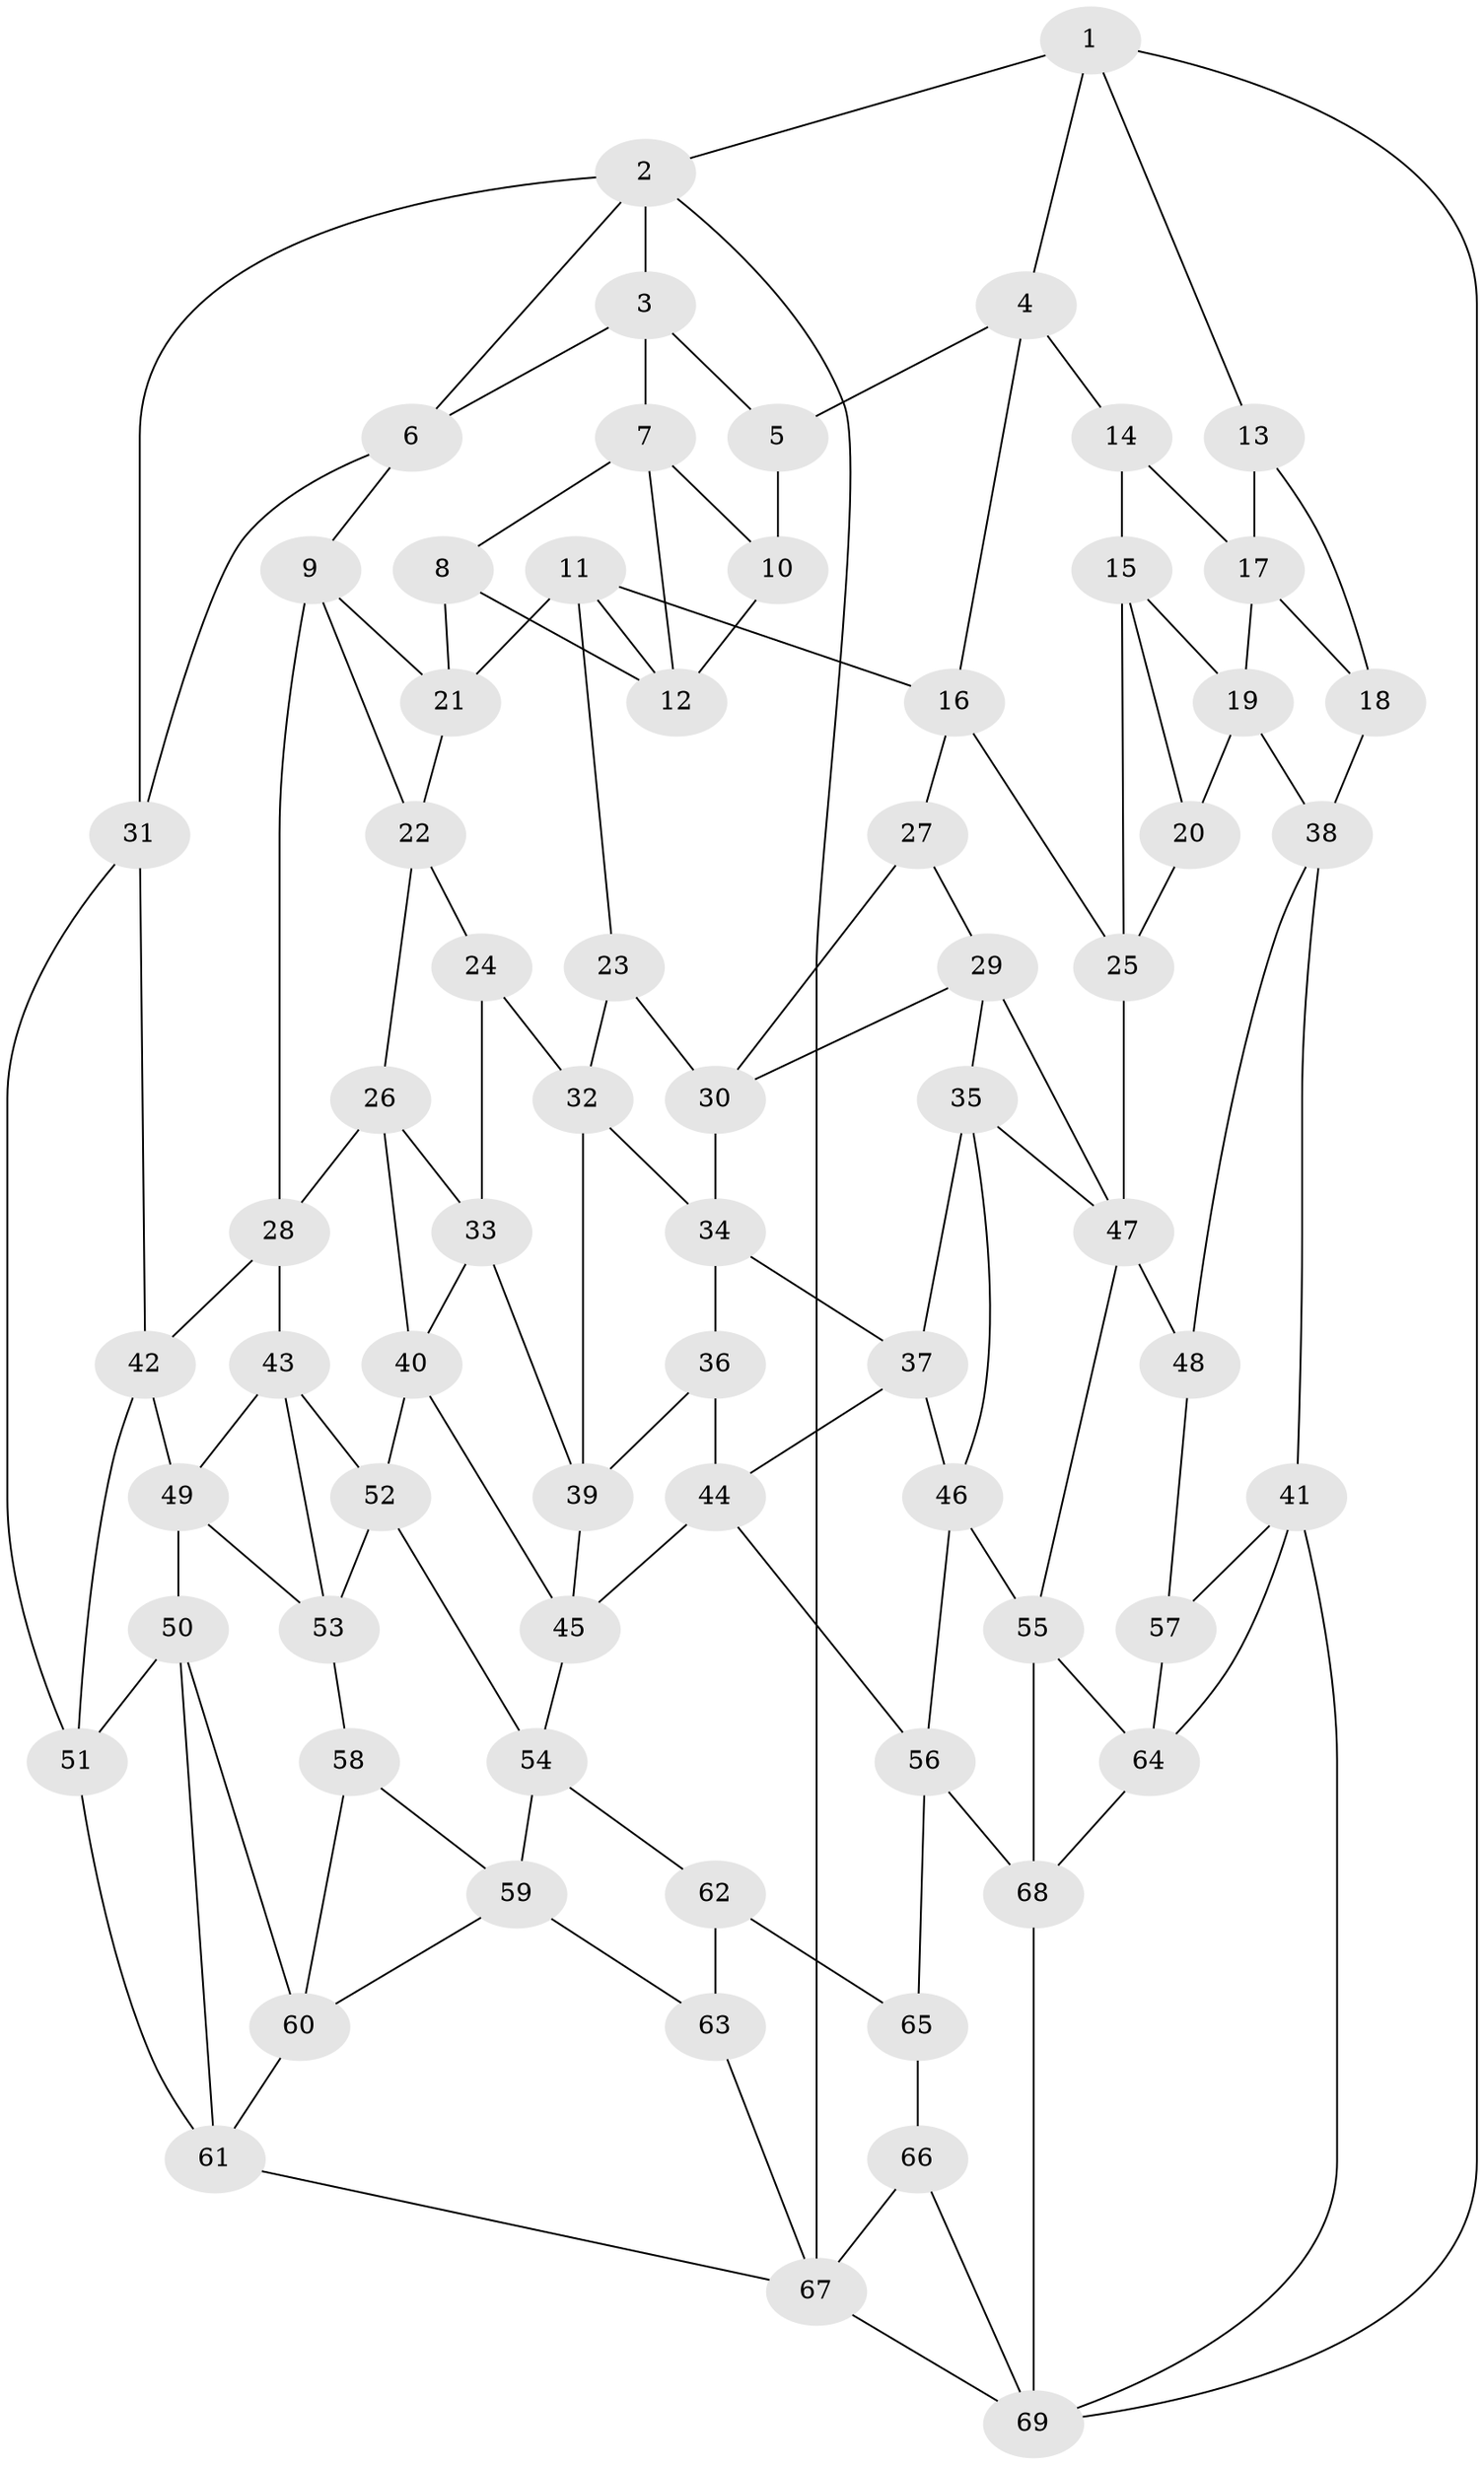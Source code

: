 // original degree distribution, {4: 0.2028985507246377, 6: 0.2028985507246377, 5: 0.572463768115942, 3: 0.021739130434782608}
// Generated by graph-tools (version 1.1) at 2025/51/03/09/25 03:51:01]
// undirected, 69 vertices, 131 edges
graph export_dot {
graph [start="1"]
  node [color=gray90,style=filled];
  1;
  2;
  3;
  4;
  5;
  6;
  7;
  8;
  9;
  10;
  11;
  12;
  13;
  14;
  15;
  16;
  17;
  18;
  19;
  20;
  21;
  22;
  23;
  24;
  25;
  26;
  27;
  28;
  29;
  30;
  31;
  32;
  33;
  34;
  35;
  36;
  37;
  38;
  39;
  40;
  41;
  42;
  43;
  44;
  45;
  46;
  47;
  48;
  49;
  50;
  51;
  52;
  53;
  54;
  55;
  56;
  57;
  58;
  59;
  60;
  61;
  62;
  63;
  64;
  65;
  66;
  67;
  68;
  69;
  1 -- 2 [weight=1.0];
  1 -- 4 [weight=1.0];
  1 -- 13 [weight=1.0];
  1 -- 69 [weight=1.0];
  2 -- 3 [weight=1.0];
  2 -- 6 [weight=1.0];
  2 -- 31 [weight=1.0];
  2 -- 67 [weight=1.0];
  3 -- 5 [weight=1.0];
  3 -- 6 [weight=1.0];
  3 -- 7 [weight=1.0];
  4 -- 5 [weight=1.0];
  4 -- 14 [weight=1.0];
  4 -- 16 [weight=1.0];
  5 -- 10 [weight=1.0];
  6 -- 9 [weight=1.0];
  6 -- 31 [weight=1.0];
  7 -- 8 [weight=1.0];
  7 -- 10 [weight=1.0];
  7 -- 12 [weight=1.0];
  8 -- 12 [weight=1.0];
  8 -- 21 [weight=1.0];
  9 -- 21 [weight=1.0];
  9 -- 22 [weight=1.0];
  9 -- 28 [weight=1.0];
  10 -- 12 [weight=1.0];
  11 -- 12 [weight=1.0];
  11 -- 16 [weight=1.0];
  11 -- 21 [weight=1.0];
  11 -- 23 [weight=1.0];
  13 -- 17 [weight=1.0];
  13 -- 18 [weight=1.0];
  14 -- 15 [weight=1.0];
  14 -- 17 [weight=1.0];
  15 -- 19 [weight=1.0];
  15 -- 20 [weight=1.0];
  15 -- 25 [weight=1.0];
  16 -- 25 [weight=1.0];
  16 -- 27 [weight=1.0];
  17 -- 18 [weight=1.0];
  17 -- 19 [weight=1.0];
  18 -- 38 [weight=1.0];
  19 -- 20 [weight=1.0];
  19 -- 38 [weight=1.0];
  20 -- 25 [weight=1.0];
  21 -- 22 [weight=1.0];
  22 -- 24 [weight=1.0];
  22 -- 26 [weight=1.0];
  23 -- 30 [weight=1.0];
  23 -- 32 [weight=1.0];
  24 -- 32 [weight=1.0];
  24 -- 33 [weight=1.0];
  25 -- 47 [weight=1.0];
  26 -- 28 [weight=1.0];
  26 -- 33 [weight=1.0];
  26 -- 40 [weight=1.0];
  27 -- 29 [weight=1.0];
  27 -- 30 [weight=1.0];
  28 -- 42 [weight=1.0];
  28 -- 43 [weight=1.0];
  29 -- 30 [weight=1.0];
  29 -- 35 [weight=1.0];
  29 -- 47 [weight=1.0];
  30 -- 34 [weight=1.0];
  31 -- 42 [weight=1.0];
  31 -- 51 [weight=1.0];
  32 -- 34 [weight=1.0];
  32 -- 39 [weight=1.0];
  33 -- 39 [weight=1.0];
  33 -- 40 [weight=1.0];
  34 -- 36 [weight=1.0];
  34 -- 37 [weight=1.0];
  35 -- 37 [weight=1.0];
  35 -- 46 [weight=1.0];
  35 -- 47 [weight=1.0];
  36 -- 39 [weight=1.0];
  36 -- 44 [weight=1.0];
  37 -- 44 [weight=1.0];
  37 -- 46 [weight=1.0];
  38 -- 41 [weight=1.0];
  38 -- 48 [weight=1.0];
  39 -- 45 [weight=1.0];
  40 -- 45 [weight=1.0];
  40 -- 52 [weight=1.0];
  41 -- 57 [weight=1.0];
  41 -- 64 [weight=1.0];
  41 -- 69 [weight=1.0];
  42 -- 49 [weight=1.0];
  42 -- 51 [weight=1.0];
  43 -- 49 [weight=1.0];
  43 -- 52 [weight=1.0];
  43 -- 53 [weight=1.0];
  44 -- 45 [weight=1.0];
  44 -- 56 [weight=1.0];
  45 -- 54 [weight=1.0];
  46 -- 55 [weight=1.0];
  46 -- 56 [weight=1.0];
  47 -- 48 [weight=2.0];
  47 -- 55 [weight=1.0];
  48 -- 57 [weight=1.0];
  49 -- 50 [weight=1.0];
  49 -- 53 [weight=1.0];
  50 -- 51 [weight=1.0];
  50 -- 60 [weight=1.0];
  50 -- 61 [weight=1.0];
  51 -- 61 [weight=1.0];
  52 -- 53 [weight=1.0];
  52 -- 54 [weight=1.0];
  53 -- 58 [weight=1.0];
  54 -- 59 [weight=1.0];
  54 -- 62 [weight=1.0];
  55 -- 64 [weight=1.0];
  55 -- 68 [weight=1.0];
  56 -- 65 [weight=1.0];
  56 -- 68 [weight=1.0];
  57 -- 64 [weight=1.0];
  58 -- 59 [weight=1.0];
  58 -- 60 [weight=1.0];
  59 -- 60 [weight=1.0];
  59 -- 63 [weight=1.0];
  60 -- 61 [weight=1.0];
  61 -- 67 [weight=1.0];
  62 -- 63 [weight=1.0];
  62 -- 65 [weight=2.0];
  63 -- 67 [weight=1.0];
  64 -- 68 [weight=1.0];
  65 -- 66 [weight=1.0];
  66 -- 67 [weight=1.0];
  66 -- 69 [weight=1.0];
  67 -- 69 [weight=1.0];
  68 -- 69 [weight=1.0];
}
